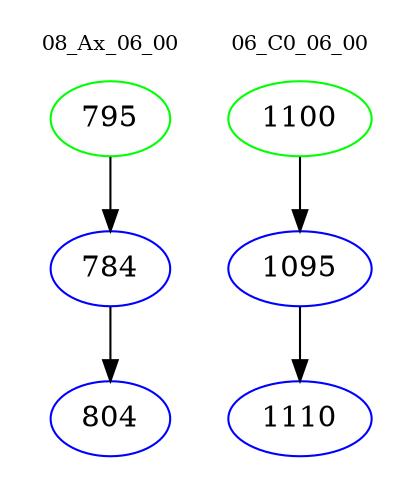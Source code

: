 digraph{
subgraph cluster_0 {
color = white
label = "08_Ax_06_00";
fontsize=10;
T0_795 [label="795", color="green"]
T0_795 -> T0_784 [color="black"]
T0_784 [label="784", color="blue"]
T0_784 -> T0_804 [color="black"]
T0_804 [label="804", color="blue"]
}
subgraph cluster_1 {
color = white
label = "06_C0_06_00";
fontsize=10;
T1_1100 [label="1100", color="green"]
T1_1100 -> T1_1095 [color="black"]
T1_1095 [label="1095", color="blue"]
T1_1095 -> T1_1110 [color="black"]
T1_1110 [label="1110", color="blue"]
}
}
